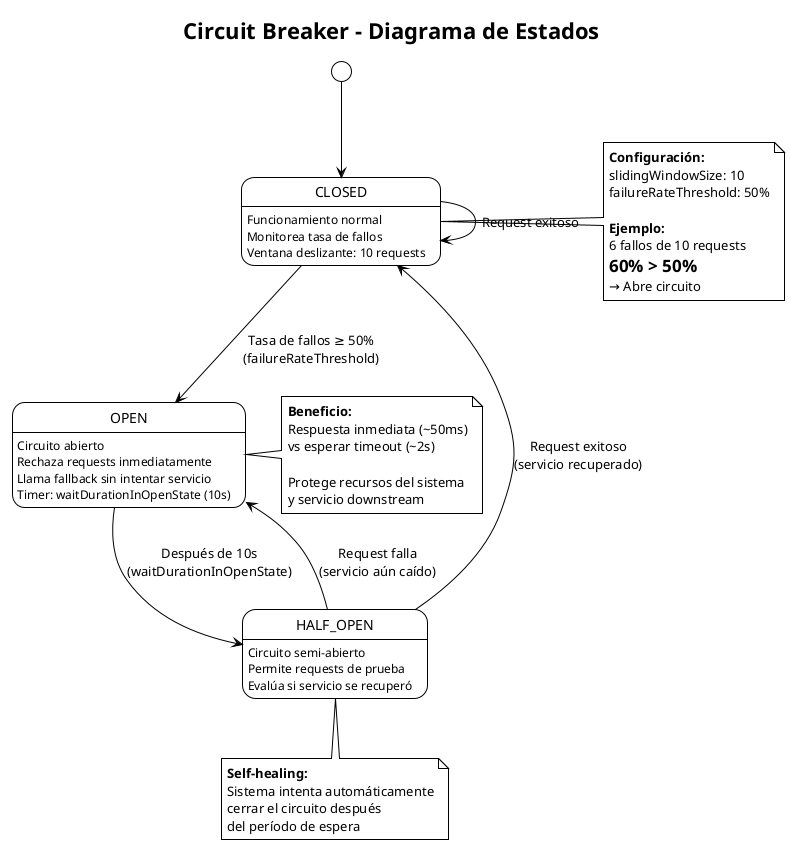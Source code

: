 @startuml circuit-breaker-states
!theme plain
title Circuit Breaker - Diagrama de Estados

[*] --> CLOSED

state CLOSED {
  CLOSED : Funcionamiento normal
  CLOSED : Monitorea tasa de fallos
  CLOSED : Ventana deslizante: 10 requests
}

state OPEN {
  OPEN : Circuito abierto
  OPEN : Rechaza requests inmediatamente
  OPEN : Llama fallback sin intentar servicio
  OPEN : Timer: waitDurationInOpenState (10s)
}

state HALF_OPEN {
  HALF_OPEN : Circuito semi-abierto
  HALF_OPEN : Permite requests de prueba
  HALF_OPEN : Evalúa si servicio se recuperó
}

CLOSED --> OPEN : Tasa de fallos ≥ 50%\n(failureRateThreshold)
OPEN --> HALF_OPEN : Después de 10s\n(waitDurationInOpenState)
HALF_OPEN --> CLOSED : Request exitoso\n(servicio recuperado)
HALF_OPEN --> OPEN : Request falla\n(servicio aún caído)
CLOSED --> CLOSED : Request exitoso

note right of CLOSED
  **Configuración:**
  slidingWindowSize: 10
  failureRateThreshold: 50%
  
  **Ejemplo:**
  6 fallos de 10 requests
  = 60% > 50%
  → Abre circuito
end note

note right of OPEN
  **Beneficio:**
  Respuesta inmediata (~50ms)
  vs esperar timeout (~2s)
  
  Protege recursos del sistema
  y servicio downstream
end note

note bottom of HALF_OPEN
  **Self-healing:**
  Sistema intenta automáticamente
  cerrar el circuito después
  del período de espera
end note

@enduml
